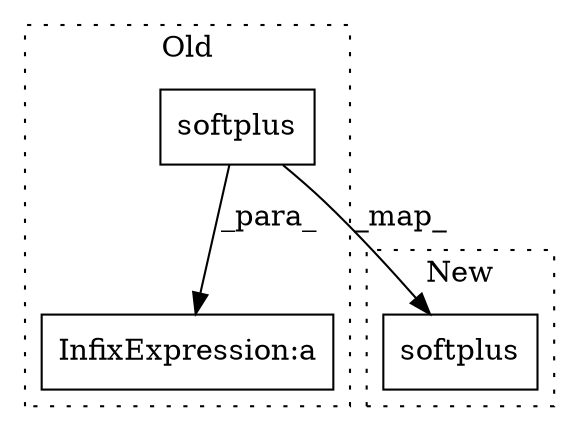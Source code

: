 digraph G {
subgraph cluster0 {
1 [label="softplus" a="32" s="1833,1920" l="9,1" shape="box"];
3 [label="InfixExpression:a" a="27" s="1816" l="3" shape="box"];
label = "Old";
style="dotted";
}
subgraph cluster1 {
2 [label="softplus" a="32" s="1706,1793" l="9,1" shape="box"];
label = "New";
style="dotted";
}
1 -> 2 [label="_map_"];
1 -> 3 [label="_para_"];
}
